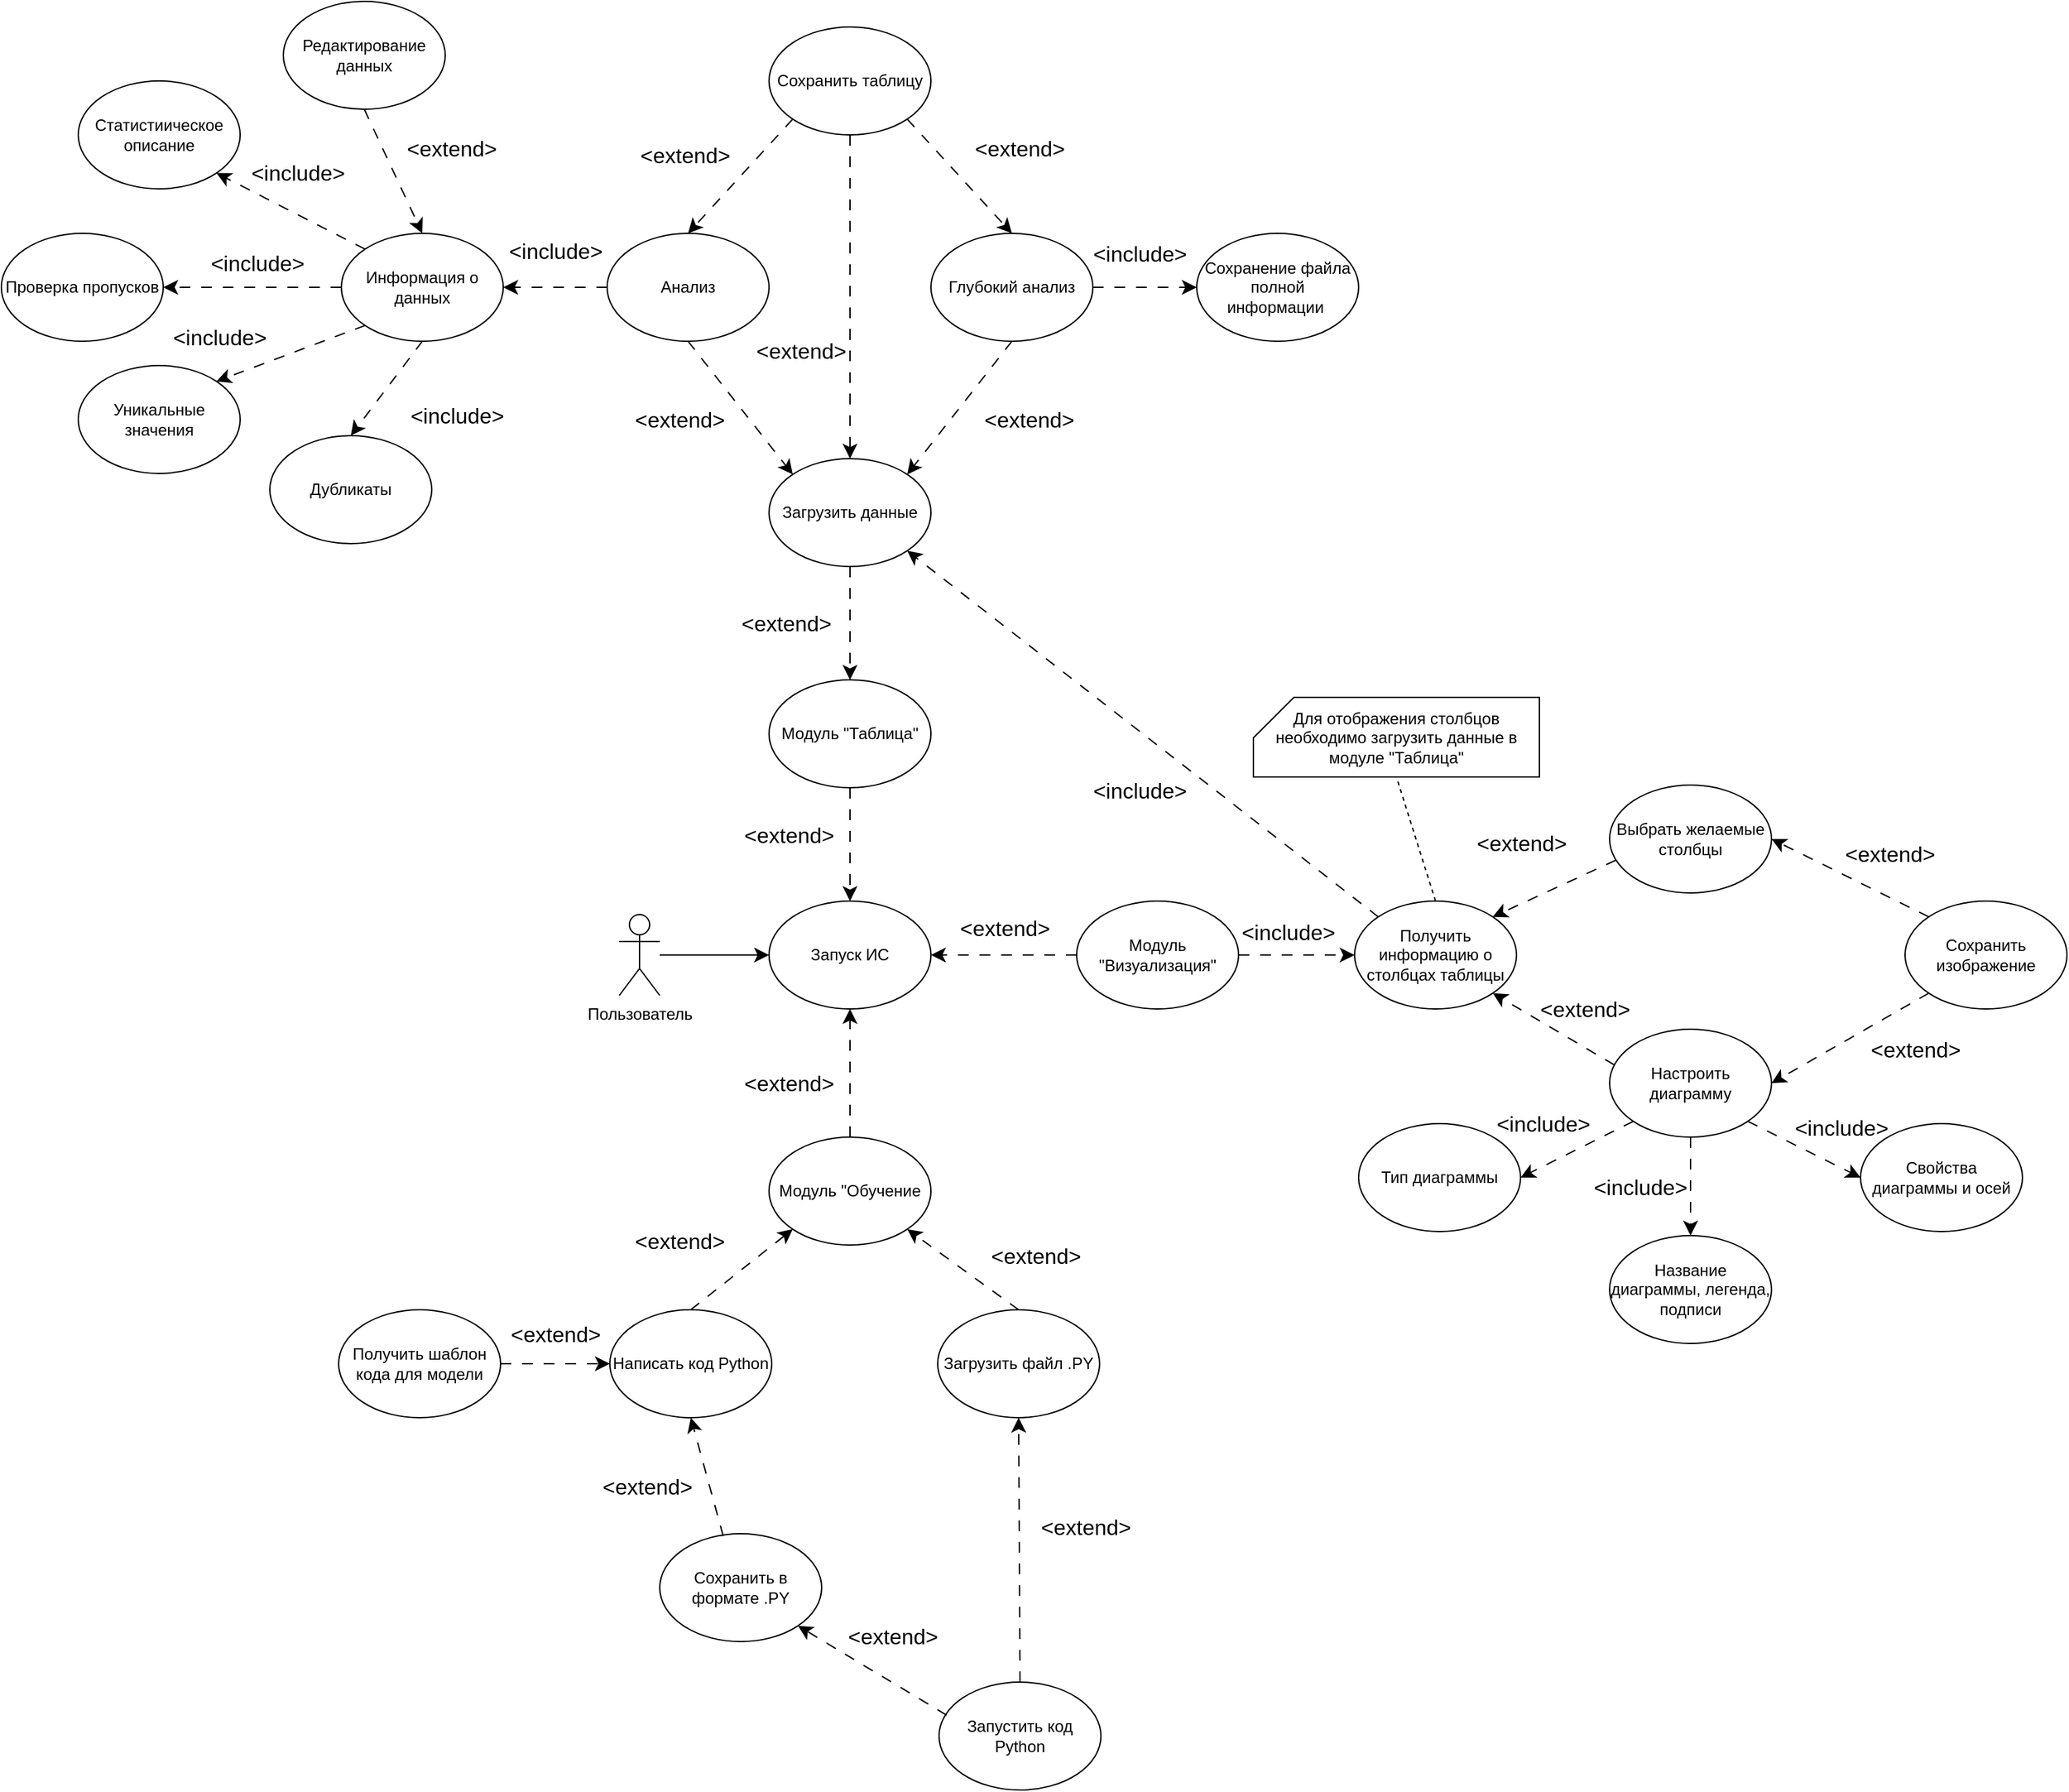 <mxfile version="24.7.17">
  <diagram name="Страница — 1" id="Tt5_bnyJxyOeGTKJFhyX">
    <mxGraphModel dx="2234" dy="1694" grid="0" gridSize="10" guides="1" tooltips="1" connect="1" arrows="1" fold="1" page="0" pageScale="1" pageWidth="827" pageHeight="1169" math="0" shadow="0">
      <root>
        <mxCell id="0" />
        <mxCell id="1" parent="0" />
        <mxCell id="N9cTudxvUgzvNdrOfzkJ-1" value="Пользователь" style="shape=umlActor;verticalLabelPosition=bottom;verticalAlign=top;html=1;outlineConnect=0;" parent="1" vertex="1">
          <mxGeometry x="-203" y="201" width="30" height="60" as="geometry" />
        </mxCell>
        <mxCell id="N9cTudxvUgzvNdrOfzkJ-2" value="Запуск ИС" style="ellipse;whiteSpace=wrap;html=1;" parent="1" vertex="1">
          <mxGeometry x="-92" y="191" width="120" height="80" as="geometry" />
        </mxCell>
        <mxCell id="N9cTudxvUgzvNdrOfzkJ-3" value="Модуль &quot;Таблица&quot;" style="ellipse;whiteSpace=wrap;html=1;" parent="1" vertex="1">
          <mxGeometry x="-92" y="27" width="120" height="80" as="geometry" />
        </mxCell>
        <mxCell id="N9cTudxvUgzvNdrOfzkJ-4" value="Модуль &quot;Визуализация&quot;" style="ellipse;whiteSpace=wrap;html=1;" parent="1" vertex="1">
          <mxGeometry x="136" y="191" width="120" height="80" as="geometry" />
        </mxCell>
        <mxCell id="N9cTudxvUgzvNdrOfzkJ-5" value="Модуль &quot;Обучение" style="ellipse;whiteSpace=wrap;html=1;" parent="1" vertex="1">
          <mxGeometry x="-92" y="366" width="120" height="80" as="geometry" />
        </mxCell>
        <mxCell id="N9cTudxvUgzvNdrOfzkJ-6" value="Загрузить данные" style="ellipse;whiteSpace=wrap;html=1;" parent="1" vertex="1">
          <mxGeometry x="-92" y="-137" width="120" height="80" as="geometry" />
        </mxCell>
        <mxCell id="N9cTudxvUgzvNdrOfzkJ-7" value="Анализ" style="ellipse;whiteSpace=wrap;html=1;" parent="1" vertex="1">
          <mxGeometry x="-212" y="-304" width="120" height="80" as="geometry" />
        </mxCell>
        <mxCell id="N9cTudxvUgzvNdrOfzkJ-8" value="Глубокий анализ" style="ellipse;whiteSpace=wrap;html=1;" parent="1" vertex="1">
          <mxGeometry x="28" y="-304" width="120" height="80" as="geometry" />
        </mxCell>
        <mxCell id="N9cTudxvUgzvNdrOfzkJ-9" value="Сохранить таблицу" style="ellipse;whiteSpace=wrap;html=1;" parent="1" vertex="1">
          <mxGeometry x="-92" y="-457" width="120" height="80" as="geometry" />
        </mxCell>
        <mxCell id="N9cTudxvUgzvNdrOfzkJ-10" value="Информация о данных" style="ellipse;whiteSpace=wrap;html=1;" parent="1" vertex="1">
          <mxGeometry x="-409" y="-304" width="120" height="80" as="geometry" />
        </mxCell>
        <mxCell id="N9cTudxvUgzvNdrOfzkJ-11" value="Статистиическое описание" style="ellipse;whiteSpace=wrap;html=1;" parent="1" vertex="1">
          <mxGeometry x="-604" y="-417" width="120" height="80" as="geometry" />
        </mxCell>
        <mxCell id="N9cTudxvUgzvNdrOfzkJ-12" value="Проверка пропусков" style="ellipse;whiteSpace=wrap;html=1;" parent="1" vertex="1">
          <mxGeometry x="-661" y="-304" width="120" height="80" as="geometry" />
        </mxCell>
        <mxCell id="N9cTudxvUgzvNdrOfzkJ-13" value="Уникальные значения" style="ellipse;whiteSpace=wrap;html=1;" parent="1" vertex="1">
          <mxGeometry x="-604" y="-206" width="120" height="80" as="geometry" />
        </mxCell>
        <mxCell id="N9cTudxvUgzvNdrOfzkJ-14" value="Дубликаты" style="ellipse;whiteSpace=wrap;html=1;" parent="1" vertex="1">
          <mxGeometry x="-462" y="-154" width="120" height="80" as="geometry" />
        </mxCell>
        <mxCell id="N9cTudxvUgzvNdrOfzkJ-15" value="Сохранение файла полной информации&amp;nbsp;" style="ellipse;whiteSpace=wrap;html=1;" parent="1" vertex="1">
          <mxGeometry x="225" y="-304" width="120" height="80" as="geometry" />
        </mxCell>
        <mxCell id="N9cTudxvUgzvNdrOfzkJ-16" value="Редактирование данных" style="ellipse;whiteSpace=wrap;html=1;" parent="1" vertex="1">
          <mxGeometry x="-452" y="-476" width="120" height="80" as="geometry" />
        </mxCell>
        <mxCell id="N9cTudxvUgzvNdrOfzkJ-17" value="" style="endArrow=classic;html=1;rounded=0;fontSize=12;startSize=8;endSize=8;curved=1;entryX=0;entryY=0.5;entryDx=0;entryDy=0;" parent="1" source="N9cTudxvUgzvNdrOfzkJ-1" target="N9cTudxvUgzvNdrOfzkJ-2" edge="1">
          <mxGeometry width="50" height="50" relative="1" as="geometry">
            <mxPoint x="-240" y="55" as="sourcePoint" />
            <mxPoint x="-190" y="5" as="targetPoint" />
          </mxGeometry>
        </mxCell>
        <mxCell id="N9cTudxvUgzvNdrOfzkJ-19" value="" style="endArrow=classic;html=1;rounded=0;fontSize=12;startSize=8;endSize=8;curved=1;dashed=1;dashPattern=8 8;exitX=0.5;exitY=1;exitDx=0;exitDy=0;entryX=0.5;entryY=0;entryDx=0;entryDy=0;" parent="1" source="N9cTudxvUgzvNdrOfzkJ-6" target="N9cTudxvUgzvNdrOfzkJ-3" edge="1">
          <mxGeometry width="50" height="50" relative="1" as="geometry">
            <mxPoint x="-120" y="31" as="sourcePoint" />
            <mxPoint x="-70" y="-19" as="targetPoint" />
          </mxGeometry>
        </mxCell>
        <mxCell id="N9cTudxvUgzvNdrOfzkJ-20" value="" style="endArrow=classic;html=1;rounded=0;fontSize=12;startSize=8;endSize=8;curved=1;dashed=1;dashPattern=8 8;exitX=0.5;exitY=1;exitDx=0;exitDy=0;entryX=0;entryY=0;entryDx=0;entryDy=0;" parent="1" source="N9cTudxvUgzvNdrOfzkJ-7" target="N9cTudxvUgzvNdrOfzkJ-6" edge="1">
          <mxGeometry width="50" height="50" relative="1" as="geometry">
            <mxPoint x="-161" y="-128" as="sourcePoint" />
            <mxPoint x="-111" y="-178" as="targetPoint" />
          </mxGeometry>
        </mxCell>
        <mxCell id="N9cTudxvUgzvNdrOfzkJ-21" value="" style="endArrow=classic;html=1;rounded=0;fontSize=12;startSize=8;endSize=8;curved=1;dashed=1;dashPattern=8 8;exitX=0.5;exitY=1;exitDx=0;exitDy=0;entryX=1;entryY=0;entryDx=0;entryDy=0;" parent="1" source="N9cTudxvUgzvNdrOfzkJ-8" target="N9cTudxvUgzvNdrOfzkJ-6" edge="1">
          <mxGeometry width="50" height="50" relative="1" as="geometry">
            <mxPoint x="-161" y="-128" as="sourcePoint" />
            <mxPoint x="-111" y="-178" as="targetPoint" />
          </mxGeometry>
        </mxCell>
        <mxCell id="N9cTudxvUgzvNdrOfzkJ-22" value="" style="endArrow=classic;html=1;rounded=0;fontSize=12;startSize=8;endSize=8;curved=1;dashed=1;dashPattern=8 8;exitX=0;exitY=0.5;exitDx=0;exitDy=0;entryX=1;entryY=0.5;entryDx=0;entryDy=0;" parent="1" source="N9cTudxvUgzvNdrOfzkJ-7" target="N9cTudxvUgzvNdrOfzkJ-10" edge="1">
          <mxGeometry width="50" height="50" relative="1" as="geometry">
            <mxPoint x="-169" y="-171" as="sourcePoint" />
            <mxPoint x="-119" y="-221" as="targetPoint" />
          </mxGeometry>
        </mxCell>
        <mxCell id="N9cTudxvUgzvNdrOfzkJ-23" value="" style="endArrow=classic;html=1;rounded=0;fontSize=12;startSize=8;endSize=8;curved=1;dashed=1;dashPattern=8 8;entryX=0.5;entryY=0;entryDx=0;entryDy=0;exitX=0.5;exitY=1;exitDx=0;exitDy=0;" parent="1" source="N9cTudxvUgzvNdrOfzkJ-16" target="N9cTudxvUgzvNdrOfzkJ-10" edge="1">
          <mxGeometry width="50" height="50" relative="1" as="geometry">
            <mxPoint x="-392" y="-225" as="sourcePoint" />
            <mxPoint x="-342" y="-275" as="targetPoint" />
          </mxGeometry>
        </mxCell>
        <mxCell id="N9cTudxvUgzvNdrOfzkJ-24" value="" style="endArrow=classic;html=1;rounded=0;fontSize=12;startSize=8;endSize=8;curved=1;dashed=1;dashPattern=8 8;entryX=1;entryY=1;entryDx=0;entryDy=0;exitX=0;exitY=0;exitDx=0;exitDy=0;" parent="1" source="N9cTudxvUgzvNdrOfzkJ-10" target="N9cTudxvUgzvNdrOfzkJ-11" edge="1">
          <mxGeometry width="50" height="50" relative="1" as="geometry">
            <mxPoint x="-392" y="-225" as="sourcePoint" />
            <mxPoint x="-342" y="-275" as="targetPoint" />
          </mxGeometry>
        </mxCell>
        <mxCell id="N9cTudxvUgzvNdrOfzkJ-25" value="" style="endArrow=classic;html=1;rounded=0;fontSize=12;startSize=8;endSize=8;curved=1;dashed=1;dashPattern=8 8;entryX=1;entryY=0.5;entryDx=0;entryDy=0;exitX=0;exitY=0.5;exitDx=0;exitDy=0;" parent="1" source="N9cTudxvUgzvNdrOfzkJ-10" target="N9cTudxvUgzvNdrOfzkJ-12" edge="1">
          <mxGeometry width="50" height="50" relative="1" as="geometry">
            <mxPoint x="-392" y="-225" as="sourcePoint" />
            <mxPoint x="-342" y="-275" as="targetPoint" />
          </mxGeometry>
        </mxCell>
        <mxCell id="N9cTudxvUgzvNdrOfzkJ-26" value="" style="endArrow=classic;html=1;rounded=0;fontSize=12;startSize=8;endSize=8;curved=1;dashed=1;dashPattern=8 8;entryX=1;entryY=0;entryDx=0;entryDy=0;exitX=0;exitY=1;exitDx=0;exitDy=0;" parent="1" source="N9cTudxvUgzvNdrOfzkJ-10" target="N9cTudxvUgzvNdrOfzkJ-13" edge="1">
          <mxGeometry width="50" height="50" relative="1" as="geometry">
            <mxPoint x="-392" y="-225" as="sourcePoint" />
            <mxPoint x="-342" y="-275" as="targetPoint" />
          </mxGeometry>
        </mxCell>
        <mxCell id="N9cTudxvUgzvNdrOfzkJ-27" value="" style="endArrow=classic;html=1;rounded=0;fontSize=12;startSize=8;endSize=8;curved=1;dashed=1;dashPattern=8 8;entryX=0.5;entryY=0;entryDx=0;entryDy=0;exitX=0.5;exitY=1;exitDx=0;exitDy=0;" parent="1" source="N9cTudxvUgzvNdrOfzkJ-10" target="N9cTudxvUgzvNdrOfzkJ-14" edge="1">
          <mxGeometry width="50" height="50" relative="1" as="geometry">
            <mxPoint x="-392" y="-225" as="sourcePoint" />
            <mxPoint x="-342" y="-275" as="targetPoint" />
          </mxGeometry>
        </mxCell>
        <mxCell id="N9cTudxvUgzvNdrOfzkJ-28" value="" style="endArrow=classic;html=1;rounded=0;fontSize=12;startSize=8;endSize=8;curved=1;dashed=1;dashPattern=8 8;entryX=0;entryY=0.5;entryDx=0;entryDy=0;exitX=1;exitY=0.5;exitDx=0;exitDy=0;" parent="1" source="N9cTudxvUgzvNdrOfzkJ-8" target="N9cTudxvUgzvNdrOfzkJ-15" edge="1">
          <mxGeometry width="50" height="50" relative="1" as="geometry">
            <mxPoint x="41" y="-187" as="sourcePoint" />
            <mxPoint x="91" y="-237" as="targetPoint" />
          </mxGeometry>
        </mxCell>
        <mxCell id="N9cTudxvUgzvNdrOfzkJ-29" value="" style="endArrow=classic;html=1;rounded=0;fontSize=12;startSize=8;endSize=8;curved=1;dashed=1;dashPattern=8 8;exitX=0;exitY=1;exitDx=0;exitDy=0;entryX=0.5;entryY=0;entryDx=0;entryDy=0;" parent="1" source="N9cTudxvUgzvNdrOfzkJ-9" target="N9cTudxvUgzvNdrOfzkJ-7" edge="1">
          <mxGeometry width="50" height="50" relative="1" as="geometry">
            <mxPoint x="-50" y="-234" as="sourcePoint" />
            <mxPoint y="-284" as="targetPoint" />
          </mxGeometry>
        </mxCell>
        <mxCell id="N9cTudxvUgzvNdrOfzkJ-30" value="" style="endArrow=classic;html=1;rounded=0;fontSize=12;startSize=8;endSize=8;curved=1;dashed=1;dashPattern=8 8;entryX=0.5;entryY=0;entryDx=0;entryDy=0;exitX=1;exitY=1;exitDx=0;exitDy=0;" parent="1" source="N9cTudxvUgzvNdrOfzkJ-9" target="N9cTudxvUgzvNdrOfzkJ-8" edge="1">
          <mxGeometry width="50" height="50" relative="1" as="geometry">
            <mxPoint x="-50" y="-234" as="sourcePoint" />
            <mxPoint y="-284" as="targetPoint" />
          </mxGeometry>
        </mxCell>
        <mxCell id="N9cTudxvUgzvNdrOfzkJ-31" value="" style="endArrow=classic;html=1;rounded=0;fontSize=12;startSize=8;endSize=8;curved=1;dashed=1;dashPattern=8 8;entryX=0.5;entryY=0;entryDx=0;entryDy=0;exitX=0.5;exitY=1;exitDx=0;exitDy=0;" parent="1" source="N9cTudxvUgzvNdrOfzkJ-9" target="N9cTudxvUgzvNdrOfzkJ-6" edge="1">
          <mxGeometry width="50" height="50" relative="1" as="geometry">
            <mxPoint x="-50" y="-234" as="sourcePoint" />
            <mxPoint y="-284" as="targetPoint" />
          </mxGeometry>
        </mxCell>
        <mxCell id="N9cTudxvUgzvNdrOfzkJ-33" value="&amp;lt;include&amp;gt;" style="text;html=1;align=center;verticalAlign=middle;whiteSpace=wrap;rounded=0;fontSize=16;" parent="1" vertex="1">
          <mxGeometry x="-280" y="-306" width="60" height="30" as="geometry" />
        </mxCell>
        <mxCell id="N9cTudxvUgzvNdrOfzkJ-34" value="&amp;lt;extend&amp;gt;" style="text;html=1;align=center;verticalAlign=middle;whiteSpace=wrap;rounded=0;fontSize=16;" parent="1" vertex="1">
          <mxGeometry x="-109" y="-30" width="60" height="30" as="geometry" />
        </mxCell>
        <mxCell id="N9cTudxvUgzvNdrOfzkJ-35" value="&amp;lt;extend&amp;gt;" style="text;html=1;align=center;verticalAlign=middle;whiteSpace=wrap;rounded=0;fontSize=16;" parent="1" vertex="1">
          <mxGeometry x="-188" y="-181" width="60" height="30" as="geometry" />
        </mxCell>
        <mxCell id="N9cTudxvUgzvNdrOfzkJ-36" value="&amp;lt;extend&amp;gt;" style="text;html=1;align=center;verticalAlign=middle;whiteSpace=wrap;rounded=0;fontSize=16;" parent="1" vertex="1">
          <mxGeometry x="71" y="-181" width="60" height="30" as="geometry" />
        </mxCell>
        <mxCell id="N9cTudxvUgzvNdrOfzkJ-37" value="&amp;lt;extend&amp;gt;" style="text;html=1;align=center;verticalAlign=middle;whiteSpace=wrap;rounded=0;fontSize=16;" parent="1" vertex="1">
          <mxGeometry x="-98" y="-232" width="60" height="30" as="geometry" />
        </mxCell>
        <mxCell id="N9cTudxvUgzvNdrOfzkJ-38" value="&amp;lt;extend&amp;gt;" style="text;html=1;align=center;verticalAlign=middle;whiteSpace=wrap;rounded=0;fontSize=16;" parent="1" vertex="1">
          <mxGeometry x="-184" y="-377" width="60" height="30" as="geometry" />
        </mxCell>
        <mxCell id="N9cTudxvUgzvNdrOfzkJ-39" value="&amp;lt;extend&amp;gt;" style="text;html=1;align=center;verticalAlign=middle;whiteSpace=wrap;rounded=0;fontSize=16;" parent="1" vertex="1">
          <mxGeometry x="64" y="-382" width="60" height="30" as="geometry" />
        </mxCell>
        <mxCell id="N9cTudxvUgzvNdrOfzkJ-40" value="&amp;lt;extend&amp;gt;" style="text;html=1;align=center;verticalAlign=middle;whiteSpace=wrap;rounded=0;fontSize=16;" parent="1" vertex="1">
          <mxGeometry x="-357" y="-382" width="60" height="30" as="geometry" />
        </mxCell>
        <mxCell id="N9cTudxvUgzvNdrOfzkJ-41" value="&amp;lt;include&amp;gt;" style="text;html=1;align=center;verticalAlign=middle;whiteSpace=wrap;rounded=0;fontSize=16;" parent="1" vertex="1">
          <mxGeometry x="-471" y="-364" width="60" height="30" as="geometry" />
        </mxCell>
        <mxCell id="N9cTudxvUgzvNdrOfzkJ-42" value="&amp;lt;include&amp;gt;" style="text;html=1;align=center;verticalAlign=middle;whiteSpace=wrap;rounded=0;fontSize=16;" parent="1" vertex="1">
          <mxGeometry x="-501" y="-297" width="60" height="30" as="geometry" />
        </mxCell>
        <mxCell id="N9cTudxvUgzvNdrOfzkJ-43" value="&amp;lt;include&amp;gt;" style="text;html=1;align=center;verticalAlign=middle;whiteSpace=wrap;rounded=0;fontSize=16;" parent="1" vertex="1">
          <mxGeometry x="-529" y="-242" width="60" height="30" as="geometry" />
        </mxCell>
        <mxCell id="N9cTudxvUgzvNdrOfzkJ-44" value="&amp;lt;include&amp;gt;" style="text;html=1;align=center;verticalAlign=middle;whiteSpace=wrap;rounded=0;fontSize=16;" parent="1" vertex="1">
          <mxGeometry x="-353" y="-184" width="60" height="30" as="geometry" />
        </mxCell>
        <mxCell id="N9cTudxvUgzvNdrOfzkJ-45" value="&amp;lt;include&amp;gt;" style="text;html=1;align=center;verticalAlign=middle;whiteSpace=wrap;rounded=0;fontSize=16;" parent="1" vertex="1">
          <mxGeometry x="153" y="-304" width="60" height="30" as="geometry" />
        </mxCell>
        <mxCell id="N9cTudxvUgzvNdrOfzkJ-50" value="Получить информацию о столбцах таблицы" style="ellipse;whiteSpace=wrap;html=1;" parent="1" vertex="1">
          <mxGeometry x="342" y="191" width="120" height="80" as="geometry" />
        </mxCell>
        <mxCell id="N9cTudxvUgzvNdrOfzkJ-52" value="" style="endArrow=classic;html=1;rounded=0;fontSize=12;startSize=8;endSize=8;curved=1;dashed=1;dashPattern=8 8;exitX=0;exitY=0;exitDx=0;exitDy=0;entryX=1;entryY=1;entryDx=0;entryDy=0;" parent="1" source="N9cTudxvUgzvNdrOfzkJ-50" target="N9cTudxvUgzvNdrOfzkJ-6" edge="1">
          <mxGeometry width="50" height="50" relative="1" as="geometry">
            <mxPoint x="221" y="114" as="sourcePoint" />
            <mxPoint x="271" y="64" as="targetPoint" />
          </mxGeometry>
        </mxCell>
        <mxCell id="N9cTudxvUgzvNdrOfzkJ-53" value="Для отображения столбцов необходимо загрузить данные в модуле &quot;Таблица&quot;" style="shape=card;whiteSpace=wrap;html=1;" parent="1" vertex="1">
          <mxGeometry x="267" y="40" width="212" height="59" as="geometry" />
        </mxCell>
        <mxCell id="N9cTudxvUgzvNdrOfzkJ-55" value="" style="endArrow=none;dashed=1;html=1;rounded=0;fontSize=12;startSize=8;endSize=8;curved=1;entryX=0.5;entryY=1;entryDx=0;entryDy=0;entryPerimeter=0;exitX=0.5;exitY=0;exitDx=0;exitDy=0;" parent="1" source="N9cTudxvUgzvNdrOfzkJ-50" target="N9cTudxvUgzvNdrOfzkJ-53" edge="1">
          <mxGeometry width="50" height="50" relative="1" as="geometry">
            <mxPoint x="221" y="114" as="sourcePoint" />
            <mxPoint x="271" y="64" as="targetPoint" />
          </mxGeometry>
        </mxCell>
        <mxCell id="N9cTudxvUgzvNdrOfzkJ-56" value="Выбрать желаемые столбцы" style="ellipse;whiteSpace=wrap;html=1;" parent="1" vertex="1">
          <mxGeometry x="531" y="105" width="120" height="80" as="geometry" />
        </mxCell>
        <mxCell id="N9cTudxvUgzvNdrOfzkJ-57" value="Настроить диаграмму" style="ellipse;whiteSpace=wrap;html=1;" parent="1" vertex="1">
          <mxGeometry x="531" y="286" width="120" height="80" as="geometry" />
        </mxCell>
        <mxCell id="N9cTudxvUgzvNdrOfzkJ-58" value="Сохранить изображение" style="ellipse;whiteSpace=wrap;html=1;" parent="1" vertex="1">
          <mxGeometry x="750" y="191" width="120" height="80" as="geometry" />
        </mxCell>
        <mxCell id="N9cTudxvUgzvNdrOfzkJ-59" value="Тип диаграммы" style="ellipse;whiteSpace=wrap;html=1;" parent="1" vertex="1">
          <mxGeometry x="345" y="356" width="120" height="80" as="geometry" />
        </mxCell>
        <mxCell id="N9cTudxvUgzvNdrOfzkJ-60" value="Название диаграммы, легенда, подписи" style="ellipse;whiteSpace=wrap;html=1;" parent="1" vertex="1">
          <mxGeometry x="531" y="439" width="120" height="80" as="geometry" />
        </mxCell>
        <mxCell id="N9cTudxvUgzvNdrOfzkJ-61" value="Свойства диаграммы и осей" style="ellipse;whiteSpace=wrap;html=1;" parent="1" vertex="1">
          <mxGeometry x="717" y="356" width="120" height="80" as="geometry" />
        </mxCell>
        <mxCell id="N9cTudxvUgzvNdrOfzkJ-62" value="" style="endArrow=classic;html=1;rounded=0;fontSize=12;startSize=8;endSize=8;curved=1;dashed=1;dashPattern=8 8;entryX=0;entryY=0.5;entryDx=0;entryDy=0;exitX=1;exitY=0.5;exitDx=0;exitDy=0;" parent="1" source="N9cTudxvUgzvNdrOfzkJ-4" target="N9cTudxvUgzvNdrOfzkJ-50" edge="1">
          <mxGeometry width="50" height="50" relative="1" as="geometry">
            <mxPoint x="274" y="277" as="sourcePoint" />
            <mxPoint x="605" y="261" as="targetPoint" />
          </mxGeometry>
        </mxCell>
        <mxCell id="N9cTudxvUgzvNdrOfzkJ-63" value="" style="endArrow=classic;html=1;rounded=0;fontSize=12;startSize=8;endSize=8;curved=1;dashed=1;dashPattern=8 8;entryX=1;entryY=0;entryDx=0;entryDy=0;exitX=0.039;exitY=0.696;exitDx=0;exitDy=0;exitPerimeter=0;" parent="1" source="N9cTudxvUgzvNdrOfzkJ-56" target="N9cTudxvUgzvNdrOfzkJ-50" edge="1">
          <mxGeometry width="50" height="50" relative="1" as="geometry">
            <mxPoint x="511" y="157" as="sourcePoint" />
            <mxPoint x="553" y="280" as="targetPoint" />
          </mxGeometry>
        </mxCell>
        <mxCell id="N9cTudxvUgzvNdrOfzkJ-64" value="" style="endArrow=classic;html=1;rounded=0;fontSize=12;startSize=8;endSize=8;curved=1;dashed=1;dashPattern=8 8;entryX=1;entryY=1;entryDx=0;entryDy=0;exitX=0.029;exitY=0.331;exitDx=0;exitDy=0;exitPerimeter=0;" parent="1" source="N9cTudxvUgzvNdrOfzkJ-57" target="N9cTudxvUgzvNdrOfzkJ-50" edge="1">
          <mxGeometry width="50" height="50" relative="1" as="geometry">
            <mxPoint x="503" y="330" as="sourcePoint" />
            <mxPoint x="553" y="280" as="targetPoint" />
          </mxGeometry>
        </mxCell>
        <mxCell id="N9cTudxvUgzvNdrOfzkJ-65" value="" style="endArrow=classic;html=1;rounded=0;fontSize=12;startSize=8;endSize=8;curved=1;dashed=1;dashPattern=8 8;entryX=1;entryY=0.5;entryDx=0;entryDy=0;exitX=0;exitY=1;exitDx=0;exitDy=0;" parent="1" source="N9cTudxvUgzvNdrOfzkJ-57" target="N9cTudxvUgzvNdrOfzkJ-59" edge="1">
          <mxGeometry width="50" height="50" relative="1" as="geometry">
            <mxPoint x="474" y="370" as="sourcePoint" />
            <mxPoint x="524" y="320" as="targetPoint" />
          </mxGeometry>
        </mxCell>
        <mxCell id="N9cTudxvUgzvNdrOfzkJ-66" value="" style="endArrow=classic;html=1;rounded=0;fontSize=12;startSize=8;endSize=8;curved=1;dashed=1;dashPattern=8 8;entryX=0.5;entryY=0;entryDx=0;entryDy=0;exitX=0.5;exitY=1;exitDx=0;exitDy=0;" parent="1" source="N9cTudxvUgzvNdrOfzkJ-57" target="N9cTudxvUgzvNdrOfzkJ-60" edge="1">
          <mxGeometry width="50" height="50" relative="1" as="geometry">
            <mxPoint x="474" y="370" as="sourcePoint" />
            <mxPoint x="524" y="320" as="targetPoint" />
          </mxGeometry>
        </mxCell>
        <mxCell id="N9cTudxvUgzvNdrOfzkJ-67" value="" style="endArrow=classic;html=1;rounded=0;fontSize=12;startSize=8;endSize=8;curved=1;dashed=1;dashPattern=8 8;entryX=0;entryY=0.5;entryDx=0;entryDy=0;exitX=1;exitY=1;exitDx=0;exitDy=0;" parent="1" source="N9cTudxvUgzvNdrOfzkJ-57" target="N9cTudxvUgzvNdrOfzkJ-61" edge="1">
          <mxGeometry width="50" height="50" relative="1" as="geometry">
            <mxPoint x="474" y="370" as="sourcePoint" />
            <mxPoint x="524" y="320" as="targetPoint" />
          </mxGeometry>
        </mxCell>
        <mxCell id="N9cTudxvUgzvNdrOfzkJ-68" value="" style="endArrow=classic;html=1;rounded=0;fontSize=12;startSize=8;endSize=8;curved=1;dashed=1;dashPattern=8 8;exitX=0;exitY=1;exitDx=0;exitDy=0;entryX=1;entryY=0.5;entryDx=0;entryDy=0;" parent="1" source="N9cTudxvUgzvNdrOfzkJ-58" target="N9cTudxvUgzvNdrOfzkJ-57" edge="1">
          <mxGeometry width="50" height="50" relative="1" as="geometry">
            <mxPoint x="474" y="370" as="sourcePoint" />
            <mxPoint x="524" y="320" as="targetPoint" />
          </mxGeometry>
        </mxCell>
        <mxCell id="N9cTudxvUgzvNdrOfzkJ-69" value="" style="endArrow=classic;html=1;rounded=0;fontSize=12;startSize=8;endSize=8;curved=1;dashed=1;dashPattern=8 8;entryX=1;entryY=0.5;entryDx=0;entryDy=0;exitX=0;exitY=0;exitDx=0;exitDy=0;" parent="1" source="N9cTudxvUgzvNdrOfzkJ-58" target="N9cTudxvUgzvNdrOfzkJ-56" edge="1">
          <mxGeometry width="50" height="50" relative="1" as="geometry">
            <mxPoint x="474" y="370" as="sourcePoint" />
            <mxPoint x="524" y="320" as="targetPoint" />
          </mxGeometry>
        </mxCell>
        <mxCell id="N9cTudxvUgzvNdrOfzkJ-70" value="&amp;lt;extend&amp;gt;" style="text;html=1;align=center;verticalAlign=middle;whiteSpace=wrap;rounded=0;fontSize=16;" parent="1" vertex="1">
          <mxGeometry x="436" y="133" width="60" height="30" as="geometry" />
        </mxCell>
        <mxCell id="N9cTudxvUgzvNdrOfzkJ-71" value="&amp;lt;extend&amp;gt;" style="text;html=1;align=center;verticalAlign=middle;whiteSpace=wrap;rounded=0;fontSize=16;" parent="1" vertex="1">
          <mxGeometry x="483" y="256" width="60" height="30" as="geometry" />
        </mxCell>
        <mxCell id="N9cTudxvUgzvNdrOfzkJ-72" value="&amp;lt;extend&amp;gt;" style="text;html=1;align=center;verticalAlign=middle;whiteSpace=wrap;rounded=0;fontSize=16;" parent="1" vertex="1">
          <mxGeometry x="709" y="141" width="60" height="30" as="geometry" />
        </mxCell>
        <mxCell id="N9cTudxvUgzvNdrOfzkJ-73" value="&amp;lt;extend&amp;gt;" style="text;html=1;align=center;verticalAlign=middle;whiteSpace=wrap;rounded=0;fontSize=16;" parent="1" vertex="1">
          <mxGeometry x="728" y="286" width="60" height="30" as="geometry" />
        </mxCell>
        <mxCell id="N9cTudxvUgzvNdrOfzkJ-74" value="&amp;lt;include&amp;gt;" style="text;html=1;align=center;verticalAlign=middle;whiteSpace=wrap;rounded=0;fontSize=16;" parent="1" vertex="1">
          <mxGeometry x="452" y="341" width="60" height="30" as="geometry" />
        </mxCell>
        <mxCell id="N9cTudxvUgzvNdrOfzkJ-75" value="&amp;lt;include&amp;gt;" style="text;html=1;align=center;verticalAlign=middle;whiteSpace=wrap;rounded=0;fontSize=16;" parent="1" vertex="1">
          <mxGeometry x="524" y="388" width="60" height="30" as="geometry" />
        </mxCell>
        <mxCell id="N9cTudxvUgzvNdrOfzkJ-76" value="&amp;lt;include&amp;gt;" style="text;html=1;align=center;verticalAlign=middle;whiteSpace=wrap;rounded=0;fontSize=16;" parent="1" vertex="1">
          <mxGeometry x="673" y="344" width="60" height="30" as="geometry" />
        </mxCell>
        <mxCell id="N9cTudxvUgzvNdrOfzkJ-77" value="&amp;lt;include&amp;gt;" style="text;html=1;align=center;verticalAlign=middle;whiteSpace=wrap;rounded=0;fontSize=16;" parent="1" vertex="1">
          <mxGeometry x="263" y="199" width="60" height="30" as="geometry" />
        </mxCell>
        <mxCell id="N9cTudxvUgzvNdrOfzkJ-78" value="&amp;lt;include&amp;gt;" style="text;html=1;align=center;verticalAlign=middle;whiteSpace=wrap;rounded=0;fontSize=16;" parent="1" vertex="1">
          <mxGeometry x="153" y="94" width="60" height="30" as="geometry" />
        </mxCell>
        <mxCell id="N9cTudxvUgzvNdrOfzkJ-79" value="Написать код Python" style="ellipse;whiteSpace=wrap;html=1;" parent="1" vertex="1">
          <mxGeometry x="-210" y="494" width="120" height="80" as="geometry" />
        </mxCell>
        <mxCell id="N9cTudxvUgzvNdrOfzkJ-80" value="Запустить код Python" style="ellipse;whiteSpace=wrap;html=1;" parent="1" vertex="1">
          <mxGeometry x="34" y="770" width="120" height="80" as="geometry" />
        </mxCell>
        <mxCell id="N9cTudxvUgzvNdrOfzkJ-81" value="Сохранить в формате .PY" style="ellipse;whiteSpace=wrap;html=1;" parent="1" vertex="1">
          <mxGeometry x="-173" y="660" width="120" height="80" as="geometry" />
        </mxCell>
        <mxCell id="N9cTudxvUgzvNdrOfzkJ-83" value="Загрузить файл .PY" style="ellipse;whiteSpace=wrap;html=1;" parent="1" vertex="1">
          <mxGeometry x="33" y="494" width="120" height="80" as="geometry" />
        </mxCell>
        <mxCell id="N9cTudxvUgzvNdrOfzkJ-84" value="Получить шаблон кода для модели" style="ellipse;whiteSpace=wrap;html=1;" parent="1" vertex="1">
          <mxGeometry x="-411" y="494" width="120" height="80" as="geometry" />
        </mxCell>
        <mxCell id="N9cTudxvUgzvNdrOfzkJ-85" value="" style="endArrow=classic;html=1;rounded=0;fontSize=12;startSize=8;endSize=8;curved=1;dashed=1;dashPattern=8 8;exitX=0.5;exitY=0;exitDx=0;exitDy=0;entryX=0;entryY=1;entryDx=0;entryDy=0;" parent="1" source="N9cTudxvUgzvNdrOfzkJ-79" target="N9cTudxvUgzvNdrOfzkJ-5" edge="1">
          <mxGeometry width="50" height="50" relative="1" as="geometry">
            <mxPoint x="-123" y="593" as="sourcePoint" />
            <mxPoint x="-73" y="543" as="targetPoint" />
          </mxGeometry>
        </mxCell>
        <mxCell id="N9cTudxvUgzvNdrOfzkJ-86" value="" style="endArrow=classic;html=1;rounded=0;fontSize=12;startSize=8;endSize=8;curved=1;dashed=1;dashPattern=8 8;entryX=1;entryY=1;entryDx=0;entryDy=0;exitX=0.5;exitY=0;exitDx=0;exitDy=0;" parent="1" source="N9cTudxvUgzvNdrOfzkJ-83" target="N9cTudxvUgzvNdrOfzkJ-5" edge="1">
          <mxGeometry width="50" height="50" relative="1" as="geometry">
            <mxPoint x="-123" y="593" as="sourcePoint" />
            <mxPoint x="-48" y="535" as="targetPoint" />
          </mxGeometry>
        </mxCell>
        <mxCell id="N9cTudxvUgzvNdrOfzkJ-89" value="" style="endArrow=classic;html=1;rounded=0;fontSize=12;startSize=8;endSize=8;curved=1;dashed=1;dashPattern=8 8;entryX=0.5;entryY=1;entryDx=0;entryDy=0;exitX=0.5;exitY=0;exitDx=0;exitDy=0;" parent="1" source="N9cTudxvUgzvNdrOfzkJ-80" target="N9cTudxvUgzvNdrOfzkJ-83" edge="1">
          <mxGeometry width="50" height="50" relative="1" as="geometry">
            <mxPoint x="-123" y="593" as="sourcePoint" />
            <mxPoint x="-73" y="543" as="targetPoint" />
          </mxGeometry>
        </mxCell>
        <mxCell id="N9cTudxvUgzvNdrOfzkJ-91" value="" style="endArrow=classic;html=1;rounded=0;fontSize=12;startSize=8;endSize=8;curved=1;dashed=1;dashPattern=8 8;entryX=0;entryY=0.5;entryDx=0;entryDy=0;exitX=1;exitY=0.5;exitDx=0;exitDy=0;" parent="1" source="N9cTudxvUgzvNdrOfzkJ-84" target="N9cTudxvUgzvNdrOfzkJ-79" edge="1">
          <mxGeometry width="50" height="50" relative="1" as="geometry">
            <mxPoint x="-123" y="593" as="sourcePoint" />
            <mxPoint x="-73" y="543" as="targetPoint" />
          </mxGeometry>
        </mxCell>
        <mxCell id="N9cTudxvUgzvNdrOfzkJ-96" value="" style="endArrow=classic;html=1;rounded=0;fontSize=12;startSize=8;endSize=8;curved=1;dashed=1;dashPattern=8 8;entryX=0.5;entryY=1;entryDx=0;entryDy=0;exitX=0.392;exitY=0.022;exitDx=0;exitDy=0;exitPerimeter=0;" parent="1" source="N9cTudxvUgzvNdrOfzkJ-81" target="N9cTudxvUgzvNdrOfzkJ-79" edge="1">
          <mxGeometry width="50" height="50" relative="1" as="geometry">
            <mxPoint x="-62" y="719" as="sourcePoint" />
            <mxPoint x="-12" y="669" as="targetPoint" />
          </mxGeometry>
        </mxCell>
        <mxCell id="N9cTudxvUgzvNdrOfzkJ-97" value="" style="endArrow=classic;html=1;rounded=0;fontSize=12;startSize=8;endSize=8;curved=1;dashed=1;dashPattern=8 8;entryX=1;entryY=1;entryDx=0;entryDy=0;exitX=0.047;exitY=0.307;exitDx=0;exitDy=0;exitPerimeter=0;" parent="1" source="N9cTudxvUgzvNdrOfzkJ-80" target="N9cTudxvUgzvNdrOfzkJ-81" edge="1">
          <mxGeometry width="50" height="50" relative="1" as="geometry">
            <mxPoint x="-34" y="765" as="sourcePoint" />
            <mxPoint x="-2" y="743" as="targetPoint" />
          </mxGeometry>
        </mxCell>
        <mxCell id="N9cTudxvUgzvNdrOfzkJ-98" value="&amp;lt;extend&amp;gt;" style="text;html=1;align=center;verticalAlign=middle;whiteSpace=wrap;rounded=0;fontSize=16;" parent="1" vertex="1">
          <mxGeometry x="-188" y="428" width="60" height="30" as="geometry" />
        </mxCell>
        <mxCell id="N9cTudxvUgzvNdrOfzkJ-99" value="&amp;lt;extend&amp;gt;" style="text;html=1;align=center;verticalAlign=middle;whiteSpace=wrap;rounded=0;fontSize=16;" parent="1" vertex="1">
          <mxGeometry x="76" y="439" width="60" height="30" as="geometry" />
        </mxCell>
        <mxCell id="N9cTudxvUgzvNdrOfzkJ-100" value="&amp;lt;extend&amp;gt;" style="text;html=1;align=center;verticalAlign=middle;whiteSpace=wrap;rounded=0;fontSize=16;" parent="1" vertex="1">
          <mxGeometry x="-280" y="497" width="60" height="30" as="geometry" />
        </mxCell>
        <mxCell id="N9cTudxvUgzvNdrOfzkJ-101" value="&amp;lt;extend&amp;gt;" style="text;html=1;align=center;verticalAlign=middle;whiteSpace=wrap;rounded=0;fontSize=16;" parent="1" vertex="1">
          <mxGeometry x="-212" y="610" width="60" height="30" as="geometry" />
        </mxCell>
        <mxCell id="N9cTudxvUgzvNdrOfzkJ-102" value="&amp;lt;extend&amp;gt;" style="text;html=1;align=center;verticalAlign=middle;whiteSpace=wrap;rounded=0;fontSize=16;" parent="1" vertex="1">
          <mxGeometry x="113" y="640" width="60" height="30" as="geometry" />
        </mxCell>
        <mxCell id="N9cTudxvUgzvNdrOfzkJ-103" value="&amp;lt;extend&amp;gt;" style="text;html=1;align=center;verticalAlign=middle;whiteSpace=wrap;rounded=0;fontSize=16;" parent="1" vertex="1">
          <mxGeometry x="-30" y="721" width="60" height="30" as="geometry" />
        </mxCell>
        <mxCell id="LneuUtRkcKZ5FN-IEHTe-1" value="" style="endArrow=classic;html=1;rounded=0;fontSize=12;startSize=8;endSize=8;curved=0;dashed=1;dashPattern=8 8;exitX=0;exitY=0.5;exitDx=0;exitDy=0;entryX=1;entryY=0.5;entryDx=0;entryDy=0;" edge="1" parent="1" source="N9cTudxvUgzvNdrOfzkJ-4" target="N9cTudxvUgzvNdrOfzkJ-2">
          <mxGeometry width="50" height="50" relative="1" as="geometry">
            <mxPoint x="113" y="272" as="sourcePoint" />
            <mxPoint x="163" y="222" as="targetPoint" />
          </mxGeometry>
        </mxCell>
        <mxCell id="LneuUtRkcKZ5FN-IEHTe-2" value="" style="endArrow=classic;html=1;rounded=0;fontSize=12;startSize=8;endSize=8;curved=0;dashed=1;dashPattern=8 8;exitX=0.5;exitY=0;exitDx=0;exitDy=0;entryX=0.5;entryY=1;entryDx=0;entryDy=0;" edge="1" parent="1" source="N9cTudxvUgzvNdrOfzkJ-5" target="N9cTudxvUgzvNdrOfzkJ-2">
          <mxGeometry width="50" height="50" relative="1" as="geometry">
            <mxPoint x="113" y="272" as="sourcePoint" />
            <mxPoint x="94" y="293" as="targetPoint" />
          </mxGeometry>
        </mxCell>
        <mxCell id="LneuUtRkcKZ5FN-IEHTe-3" value="" style="endArrow=classic;html=1;rounded=0;fontSize=12;startSize=8;endSize=8;curved=0;dashed=1;dashPattern=8 8;exitX=0.5;exitY=1;exitDx=0;exitDy=0;entryX=0.5;entryY=0;entryDx=0;entryDy=0;" edge="1" parent="1" source="N9cTudxvUgzvNdrOfzkJ-3" target="N9cTudxvUgzvNdrOfzkJ-2">
          <mxGeometry width="50" height="50" relative="1" as="geometry">
            <mxPoint x="113" y="272" as="sourcePoint" />
            <mxPoint x="163" y="222" as="targetPoint" />
          </mxGeometry>
        </mxCell>
        <mxCell id="LneuUtRkcKZ5FN-IEHTe-4" value="&amp;lt;extend&amp;gt;" style="text;html=1;align=center;verticalAlign=middle;whiteSpace=wrap;rounded=0;fontSize=16;" vertex="1" parent="1">
          <mxGeometry x="-107" y="127" width="60" height="30" as="geometry" />
        </mxCell>
        <mxCell id="LneuUtRkcKZ5FN-IEHTe-5" value="&amp;lt;extend&amp;gt;" style="text;html=1;align=center;verticalAlign=middle;whiteSpace=wrap;rounded=0;fontSize=16;" vertex="1" parent="1">
          <mxGeometry x="53" y="196" width="60" height="30" as="geometry" />
        </mxCell>
        <mxCell id="LneuUtRkcKZ5FN-IEHTe-6" value="&amp;lt;extend&amp;gt;" style="text;html=1;align=center;verticalAlign=middle;whiteSpace=wrap;rounded=0;fontSize=16;" vertex="1" parent="1">
          <mxGeometry x="-107" y="311" width="60" height="30" as="geometry" />
        </mxCell>
      </root>
    </mxGraphModel>
  </diagram>
</mxfile>
